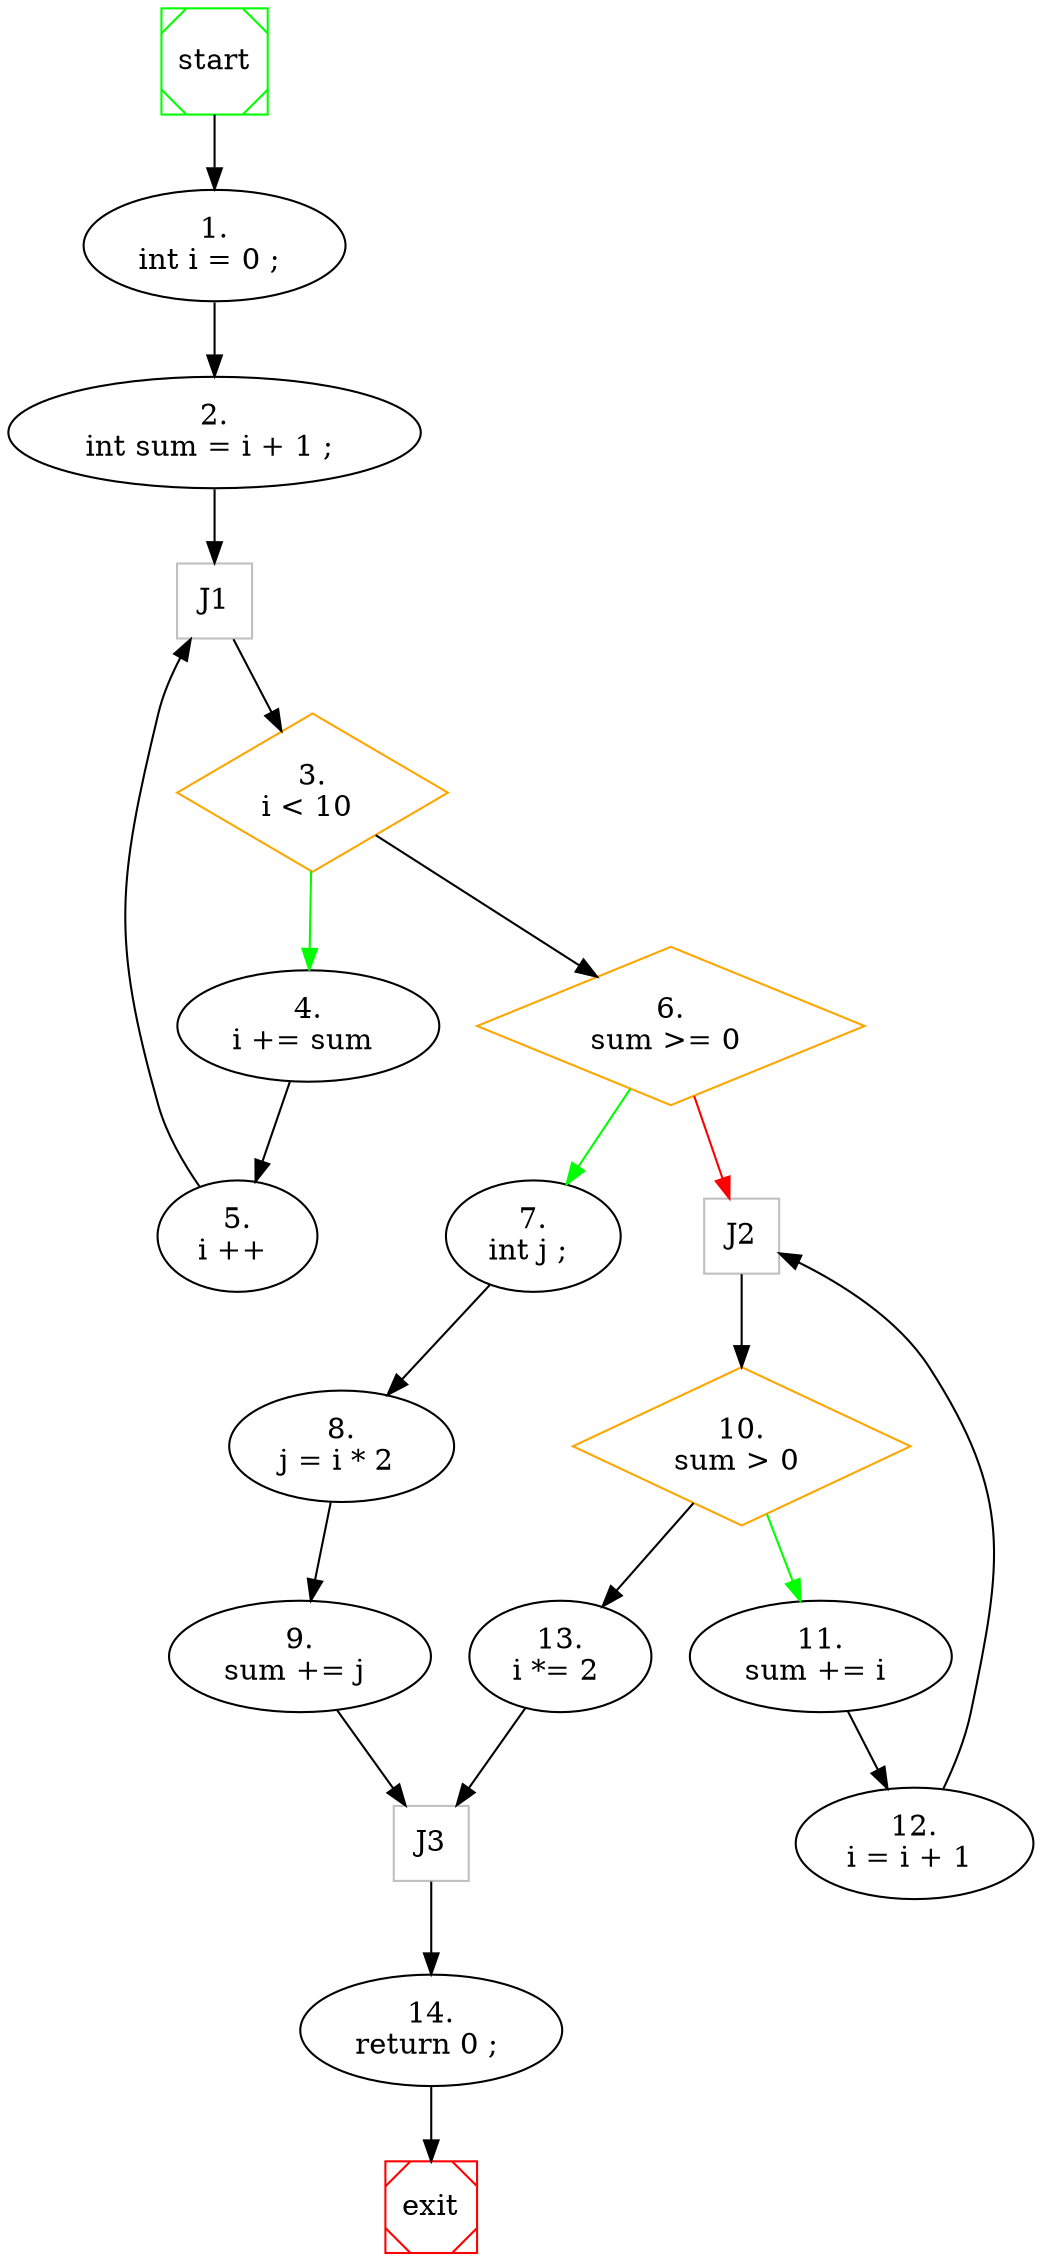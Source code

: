 # dot file created at runtime

digraph G {
	start -> 1;
	1 -> 2 ;
	3 [shape=diamond, color=orange] ;
	4 -> 5 ;
	3 -> 4 [color=green] ;
	J1 -> 3 ;
	J1 [shape=square, color=grey] ;
	5 -> J1 ;
	2 -> J1 ;
	6 [shape=diamond, color=orange] ;
	7 -> 8 ;
	8 -> 9 ;
	10 [shape=diamond, color=orange] ;
	11 -> 12 ;
	10 -> 11 [color=green] ;
	J2 -> 10 ;
	J2 [shape=square, color=grey] ;
	12 -> J2 ;
	10 -> 13 ;
	6 -> 7 [color=green] ;
	6 -> J2 [color=red] ;
	J3 [shape=square, color=grey] ;
	9 -> J3 ;
	13 -> J3 ;
	3 -> 6 ;
	J3 -> 14 ;
	14 -> exit;
	1[ label="1.
int i = 0 ; " ]
	2[ label="2.
int sum = i + 1 ; " ]
	3[ label="3.
i < 10 " ]
	4[ label="4.
i += sum " ]
	5[ label="5.
i ++ " ]
	6[ label="6.
sum >= 0 " ]
	7[ label="7.
int j ; " ]
	8[ label="8.
j = i * 2 " ]
	9[ label="9.
sum += j " ]
	10[ label="10.
sum > 0 " ]
	11[ label="11.
sum += i " ]
	12[ label="12.
i = i + 1 " ]
	13[ label="13.
i *= 2 " ]
	14[ label="14.
return 0 ; " ]

	start [shape=Msquare, color=green];
	exit [shape=Msquare, color=red];
}
